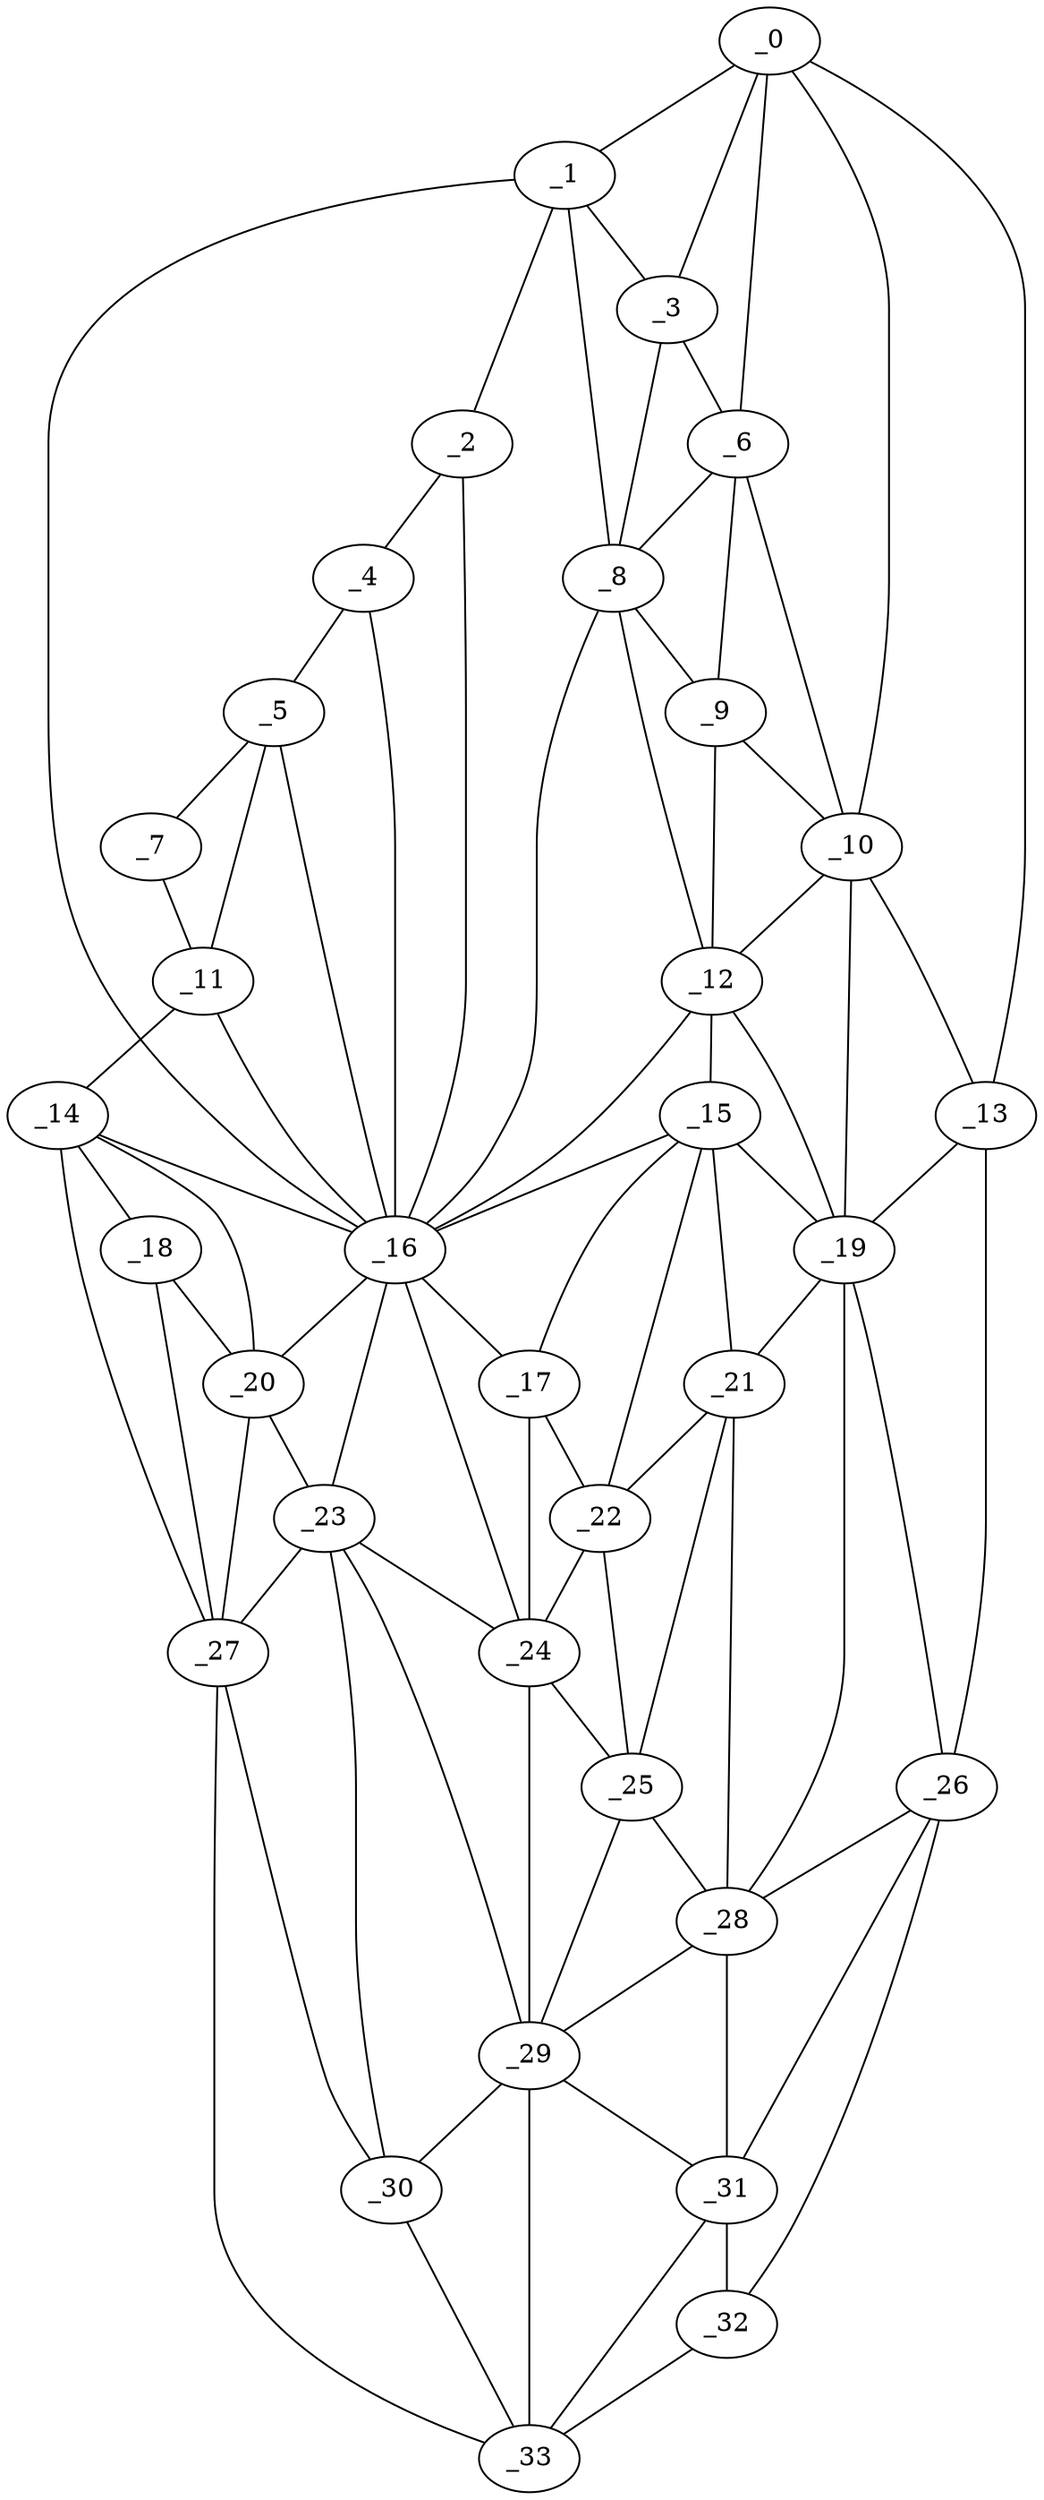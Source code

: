 graph "obj45__0.gxl" {
	_0	 [x=5,
		y=16];
	_1	 [x=13,
		y=78];
	_0 -- _1	 [valence=1];
	_3	 [x=17,
		y=59];
	_0 -- _3	 [valence=1];
	_6	 [x=23,
		y=46];
	_0 -- _6	 [valence=2];
	_10	 [x=33,
		y=44];
	_0 -- _10	 [valence=1];
	_13	 [x=44,
		y=12];
	_0 -- _13	 [valence=1];
	_2	 [x=14,
		y=83];
	_1 -- _2	 [valence=1];
	_1 -- _3	 [valence=2];
	_8	 [x=29,
		y=53];
	_1 -- _8	 [valence=1];
	_16	 [x=54,
		y=78];
	_1 -- _16	 [valence=2];
	_4	 [x=17,
		y=91];
	_2 -- _4	 [valence=1];
	_2 -- _16	 [valence=2];
	_3 -- _6	 [valence=2];
	_3 -- _8	 [valence=1];
	_5	 [x=20,
		y=97];
	_4 -- _5	 [valence=1];
	_4 -- _16	 [valence=2];
	_7	 [x=26,
		y=105];
	_5 -- _7	 [valence=1];
	_11	 [x=36,
		y=107];
	_5 -- _11	 [valence=2];
	_5 -- _16	 [valence=2];
	_6 -- _8	 [valence=2];
	_9	 [x=31,
		y=50];
	_6 -- _9	 [valence=1];
	_6 -- _10	 [valence=2];
	_7 -- _11	 [valence=1];
	_8 -- _9	 [valence=1];
	_12	 [x=41,
		y=52];
	_8 -- _12	 [valence=2];
	_8 -- _16	 [valence=1];
	_9 -- _10	 [valence=2];
	_9 -- _12	 [valence=2];
	_10 -- _12	 [valence=2];
	_10 -- _13	 [valence=1];
	_19	 [x=59,
		y=47];
	_10 -- _19	 [valence=2];
	_14	 [x=44,
		y=108];
	_11 -- _14	 [valence=1];
	_11 -- _16	 [valence=2];
	_15	 [x=52,
		y=59];
	_12 -- _15	 [valence=1];
	_12 -- _16	 [valence=2];
	_12 -- _19	 [valence=1];
	_13 -- _19	 [valence=1];
	_26	 [x=86,
		y=16];
	_13 -- _26	 [valence=1];
	_14 -- _16	 [valence=2];
	_18	 [x=58,
		y=107];
	_14 -- _18	 [valence=1];
	_20	 [x=65,
		y=97];
	_14 -- _20	 [valence=2];
	_27	 [x=86,
		y=111];
	_14 -- _27	 [valence=1];
	_15 -- _16	 [valence=2];
	_17	 [x=56,
		y=72];
	_15 -- _17	 [valence=2];
	_15 -- _19	 [valence=2];
	_21	 [x=70,
		y=56];
	_15 -- _21	 [valence=1];
	_22	 [x=70,
		y=64];
	_15 -- _22	 [valence=2];
	_16 -- _17	 [valence=1];
	_16 -- _20	 [valence=2];
	_23	 [x=71,
		y=92];
	_16 -- _23	 [valence=1];
	_24	 [x=72,
		y=68];
	_16 -- _24	 [valence=2];
	_17 -- _22	 [valence=1];
	_17 -- _24	 [valence=2];
	_18 -- _20	 [valence=2];
	_18 -- _27	 [valence=2];
	_19 -- _21	 [valence=1];
	_19 -- _26	 [valence=2];
	_28	 [x=91,
		y=33];
	_19 -- _28	 [valence=2];
	_20 -- _23	 [valence=2];
	_20 -- _27	 [valence=1];
	_21 -- _22	 [valence=1];
	_25	 [x=76,
		y=66];
	_21 -- _25	 [valence=2];
	_21 -- _28	 [valence=2];
	_22 -- _24	 [valence=2];
	_22 -- _25	 [valence=1];
	_23 -- _24	 [valence=2];
	_23 -- _27	 [valence=2];
	_29	 [x=91,
		y=76];
	_23 -- _29	 [valence=1];
	_30	 [x=91,
		y=92];
	_23 -- _30	 [valence=2];
	_24 -- _25	 [valence=2];
	_24 -- _29	 [valence=2];
	_25 -- _28	 [valence=2];
	_25 -- _29	 [valence=2];
	_26 -- _28	 [valence=1];
	_31	 [x=115,
		y=41];
	_26 -- _31	 [valence=2];
	_32	 [x=122,
		y=47];
	_26 -- _32	 [valence=1];
	_27 -- _30	 [valence=2];
	_33	 [x=125,
		y=53];
	_27 -- _33	 [valence=1];
	_28 -- _29	 [valence=1];
	_28 -- _31	 [valence=2];
	_29 -- _30	 [valence=2];
	_29 -- _31	 [valence=2];
	_29 -- _33	 [valence=1];
	_30 -- _33	 [valence=2];
	_31 -- _32	 [valence=2];
	_31 -- _33	 [valence=1];
	_32 -- _33	 [valence=1];
}
